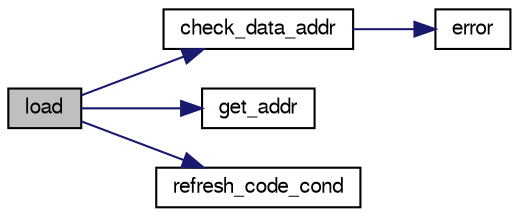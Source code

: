 digraph "load"
{
  edge [fontname="FreeSans",fontsize="10",labelfontname="FreeSans",labelfontsize="10"];
  node [fontname="FreeSans",fontsize="10",shape=record];
  rankdir="LR";
  Node1 [label="load",height=0.2,width=0.4,color="black", fillcolor="grey75", style="filled" fontcolor="black"];
  Node1 -> Node2 [color="midnightblue",fontsize="10",style="solid",fontname="FreeSans"];
  Node2 [label="check_data_addr",height=0.2,width=0.4,color="black", fillcolor="white", style="filled",URL="$exec_8c.html#a1b19957c8ac7dd391d06624309eb18be",tooltip="Vérifie qu&#39;on n&#39;a pas d&#39;erreur de segmentation dans la pile de donnée. "];
  Node2 -> Node3 [color="midnightblue",fontsize="10",style="solid",fontname="FreeSans"];
  Node3 [label="error",height=0.2,width=0.4,color="black", fillcolor="white", style="filled",URL="$error_8c.html#a531bb138b38aef758b45a442aa53938a",tooltip="Affichage d&#39;une erreur et fin du simulateur. "];
  Node1 -> Node4 [color="midnightblue",fontsize="10",style="solid",fontname="FreeSans"];
  Node4 [label="get_addr",height=0.2,width=0.4,color="black", fillcolor="white", style="filled",URL="$exec_8c.html#a9369d8b1809f362e5673d5a88ea53383"];
  Node1 -> Node5 [color="midnightblue",fontsize="10",style="solid",fontname="FreeSans"];
  Node5 [label="refresh_code_cond",height=0.2,width=0.4,color="black", fillcolor="white", style="filled",URL="$exec_8c.html#a7256733a37515438999c273c98b7ad3a",tooltip="Met à jour le code condition selon la valeur de registre. "];
}
